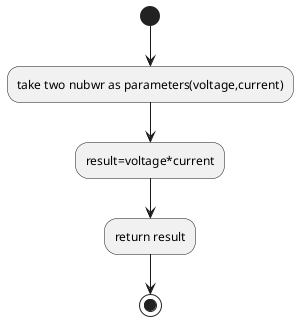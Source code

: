 @startuml
(*) --> take two nubwr as parameters(voltage,current)
 --> result=voltage*current
 --> return result
 -->(*)
@enduml